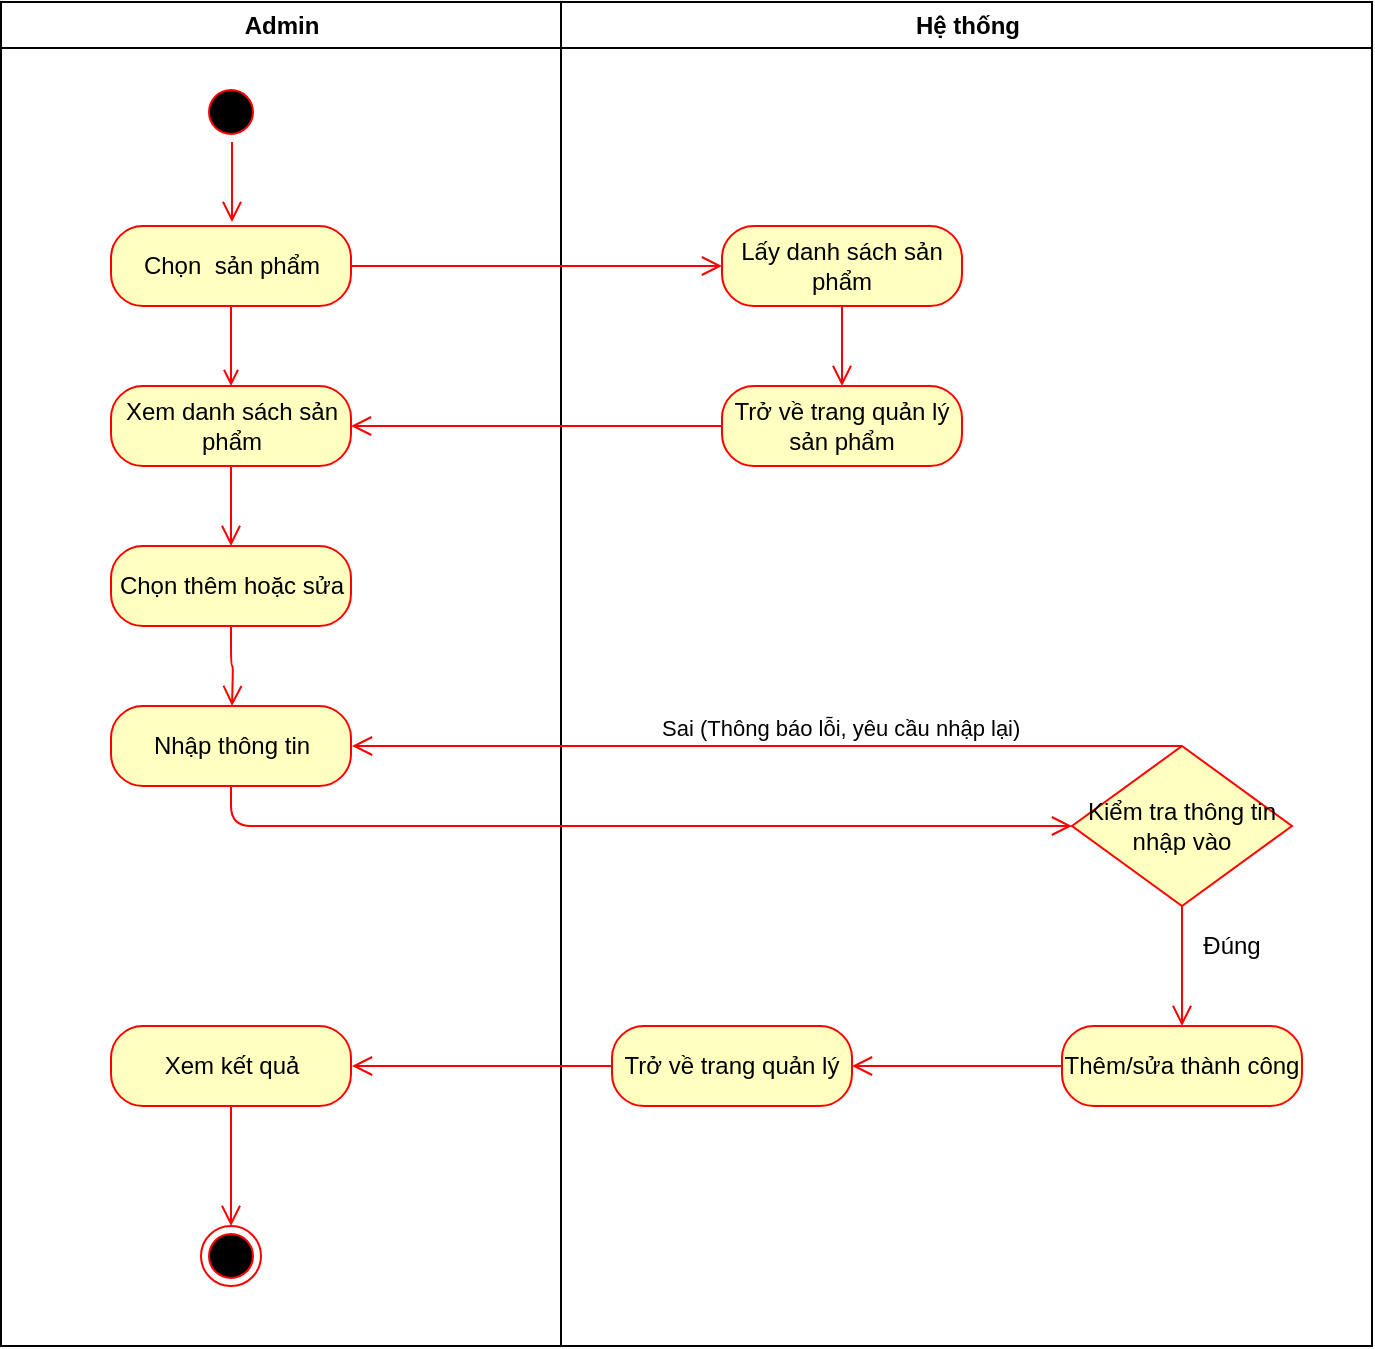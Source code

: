<mxfile version="15.9.6" type="device"><diagram name="Page-1" id="e7e014a7-5840-1c2e-5031-d8a46d1fe8dd"><mxGraphModel dx="1278" dy="547" grid="1" gridSize="10" guides="1" tooltips="1" connect="1" arrows="1" fold="1" page="1" pageScale="1" pageWidth="1169" pageHeight="826" background="none" math="0" shadow="0"><root><mxCell id="0"/><mxCell id="1" parent="0"/><mxCell id="2" value="Admin" style="swimlane;whiteSpace=wrap" parent="1" vertex="1"><mxGeometry x="164.5" y="128" width="280" height="672" as="geometry"/></mxCell><mxCell id="5" value="" style="ellipse;shape=startState;fillColor=#000000;strokeColor=#ff0000;" parent="2" vertex="1"><mxGeometry x="100" y="40" width="30" height="30" as="geometry"/></mxCell><mxCell id="6" value="" style="edgeStyle=elbowEdgeStyle;elbow=horizontal;verticalAlign=bottom;endArrow=open;endSize=8;strokeColor=#FF0000;endFill=1;rounded=0" parent="2" source="5" edge="1"><mxGeometry x="100" y="40" as="geometry"><mxPoint x="115.5" y="110" as="targetPoint"/></mxGeometry></mxCell><mxCell id="9" value="" style="endArrow=open;strokeColor=#FF0000;endFill=1;rounded=0;exitX=0.5;exitY=1;exitDx=0;exitDy=0;entryX=0.5;entryY=0;entryDx=0;entryDy=0;" parent="2" source="aqyo2J0ab9M-zC6qbVzu-41" target="aqyo2J0ab9M-zC6qbVzu-54" edge="1"><mxGeometry relative="1" as="geometry"><mxPoint x="115" y="160" as="sourcePoint"/><mxPoint x="155.5" y="202" as="targetPoint"/></mxGeometry></mxCell><mxCell id="aqyo2J0ab9M-zC6qbVzu-41" value="Chọn&amp;nbsp; sản phẩm" style="rounded=1;whiteSpace=wrap;html=1;arcSize=40;fontColor=#000000;fillColor=#ffffc0;strokeColor=#ff0000;" parent="2" vertex="1"><mxGeometry x="55" y="112" width="120" height="40" as="geometry"/></mxCell><mxCell id="aqyo2J0ab9M-zC6qbVzu-54" value="Xem danh sách sản phẩm" style="rounded=1;whiteSpace=wrap;html=1;arcSize=40;fontColor=#000000;fillColor=#ffffc0;strokeColor=#ff0000;" parent="2" vertex="1"><mxGeometry x="55" y="192" width="120" height="40" as="geometry"/></mxCell><mxCell id="aqyo2J0ab9M-zC6qbVzu-55" value="" style="edgeStyle=orthogonalEdgeStyle;html=1;verticalAlign=bottom;endArrow=open;endSize=8;strokeColor=#ff0000;entryX=0.5;entryY=0;entryDx=0;entryDy=0;" parent="2" source="aqyo2J0ab9M-zC6qbVzu-54" target="aqyo2J0ab9M-zC6qbVzu-56" edge="1"><mxGeometry relative="1" as="geometry"><mxPoint x="115" y="322" as="targetPoint"/></mxGeometry></mxCell><mxCell id="aqyo2J0ab9M-zC6qbVzu-56" value="Chọn thêm hoặc sửa" style="rounded=1;whiteSpace=wrap;html=1;arcSize=40;fontColor=#000000;fillColor=#ffffc0;strokeColor=#ff0000;" parent="2" vertex="1"><mxGeometry x="55" y="272" width="120" height="40" as="geometry"/></mxCell><mxCell id="aqyo2J0ab9M-zC6qbVzu-57" value="" style="edgeStyle=orthogonalEdgeStyle;html=1;verticalAlign=bottom;endArrow=open;endSize=8;strokeColor=#ff0000;" parent="2" source="aqyo2J0ab9M-zC6qbVzu-56" edge="1"><mxGeometry relative="1" as="geometry"><mxPoint x="115.5" y="352" as="targetPoint"/></mxGeometry></mxCell><mxCell id="aqyo2J0ab9M-zC6qbVzu-58" value="Nhập thông tin" style="rounded=1;whiteSpace=wrap;html=1;arcSize=40;fontColor=#000000;fillColor=#ffffc0;strokeColor=#ff0000;" parent="2" vertex="1"><mxGeometry x="55" y="352" width="120" height="40" as="geometry"/></mxCell><mxCell id="aqyo2J0ab9M-zC6qbVzu-75" value="Xem kết quả" style="rounded=1;whiteSpace=wrap;html=1;arcSize=40;fontColor=#000000;fillColor=#ffffc0;strokeColor=#ff0000;" parent="2" vertex="1"><mxGeometry x="55" y="512" width="120" height="40" as="geometry"/></mxCell><mxCell id="aqyo2J0ab9M-zC6qbVzu-76" value="" style="edgeStyle=orthogonalEdgeStyle;html=1;verticalAlign=bottom;endArrow=open;endSize=8;strokeColor=#ff0000;" parent="2" source="aqyo2J0ab9M-zC6qbVzu-75" edge="1"><mxGeometry relative="1" as="geometry"><mxPoint x="115" y="612" as="targetPoint"/></mxGeometry></mxCell><mxCell id="aqyo2J0ab9M-zC6qbVzu-77" value="" style="ellipse;html=1;shape=endState;fillColor=#000000;strokeColor=#ff0000;" parent="2" vertex="1"><mxGeometry x="100" y="612" width="30" height="30" as="geometry"/></mxCell><mxCell id="3" value="Hệ thống" style="swimlane;whiteSpace=wrap" parent="1" vertex="1"><mxGeometry x="444.5" y="128" width="405.5" height="672" as="geometry"/></mxCell><mxCell id="aqyo2J0ab9M-zC6qbVzu-49" value="Lấy danh sách sản phẩm" style="rounded=1;whiteSpace=wrap;html=1;arcSize=40;fontColor=#000000;fillColor=#ffffc0;strokeColor=#ff0000;direction=west;" parent="3" vertex="1"><mxGeometry x="80.5" y="112" width="120" height="40" as="geometry"/></mxCell><mxCell id="aqyo2J0ab9M-zC6qbVzu-50" value="" style="edgeStyle=orthogonalEdgeStyle;html=1;verticalAlign=bottom;endArrow=open;endSize=8;strokeColor=#ff0000;entryX=0.5;entryY=0;entryDx=0;entryDy=0;" parent="3" source="aqyo2J0ab9M-zC6qbVzu-49" target="aqyo2J0ab9M-zC6qbVzu-51" edge="1"><mxGeometry relative="1" as="geometry"><mxPoint x="140.5" y="212" as="targetPoint"/></mxGeometry></mxCell><mxCell id="aqyo2J0ab9M-zC6qbVzu-51" value="Trở về trang quản lý sản phẩm" style="rounded=1;whiteSpace=wrap;html=1;arcSize=40;fontColor=#000000;fillColor=#ffffc0;strokeColor=#ff0000;" parent="3" vertex="1"><mxGeometry x="80.5" y="192" width="120" height="40" as="geometry"/></mxCell><mxCell id="aqyo2J0ab9M-zC6qbVzu-62" value="Kiểm tra thông tin nhập vào" style="rhombus;whiteSpace=wrap;html=1;fillColor=#ffffc0;strokeColor=#ff0000;" parent="3" vertex="1"><mxGeometry x="255.5" y="372" width="110" height="80" as="geometry"/></mxCell><mxCell id="aqyo2J0ab9M-zC6qbVzu-70" value="Đúng" style="text;html=1;strokeColor=none;fillColor=none;align=center;verticalAlign=middle;whiteSpace=wrap;rounded=0;" parent="3" vertex="1"><mxGeometry x="315.5" y="462" width="40" height="20" as="geometry"/></mxCell><mxCell id="aqyo2J0ab9M-zC6qbVzu-71" value="Thêm/sửa thành công" style="rounded=1;whiteSpace=wrap;html=1;arcSize=40;fontColor=#000000;fillColor=#ffffc0;strokeColor=#ff0000;" parent="3" vertex="1"><mxGeometry x="250.5" y="512" width="120" height="40" as="geometry"/></mxCell><mxCell id="aqyo2J0ab9M-zC6qbVzu-72" value="" style="edgeStyle=orthogonalEdgeStyle;html=1;verticalAlign=bottom;endArrow=open;endSize=8;strokeColor=#ff0000;entryX=1;entryY=0.5;entryDx=0;entryDy=0;" parent="3" source="aqyo2J0ab9M-zC6qbVzu-71" target="aqyo2J0ab9M-zC6qbVzu-73" edge="1"><mxGeometry relative="1" as="geometry"><mxPoint x="215.5" y="612" as="targetPoint"/></mxGeometry></mxCell><mxCell id="aqyo2J0ab9M-zC6qbVzu-63" value="" style="edgeStyle=orthogonalEdgeStyle;html=1;align=left;verticalAlign=bottom;endArrow=open;endSize=8;strokeColor=#ff0000;entryX=0.5;entryY=0;entryDx=0;entryDy=0;" parent="3" source="aqyo2J0ab9M-zC6qbVzu-62" target="aqyo2J0ab9M-zC6qbVzu-71" edge="1"><mxGeometry x="-0.6" y="25" relative="1" as="geometry"><mxPoint x="220.5" y="512" as="targetPoint"/><mxPoint as="offset"/></mxGeometry></mxCell><mxCell id="aqyo2J0ab9M-zC6qbVzu-73" value="Trở về trang quản lý" style="rounded=1;whiteSpace=wrap;html=1;arcSize=40;fontColor=#000000;fillColor=#ffffc0;strokeColor=#ff0000;" parent="3" vertex="1"><mxGeometry x="25.5" y="512" width="120" height="40" as="geometry"/></mxCell><mxCell id="aqyo2J0ab9M-zC6qbVzu-74" value="" style="edgeStyle=orthogonalEdgeStyle;html=1;verticalAlign=bottom;endArrow=open;endSize=8;strokeColor=#ff0000;" parent="3" source="aqyo2J0ab9M-zC6qbVzu-73" edge="1"><mxGeometry relative="1" as="geometry"><mxPoint x="-104.5" y="532" as="targetPoint"/></mxGeometry></mxCell><mxCell id="aqyo2J0ab9M-zC6qbVzu-42" value="" style="edgeStyle=orthogonalEdgeStyle;html=1;verticalAlign=bottom;endArrow=open;endSize=8;strokeColor=#ff0000;entryX=1;entryY=0.5;entryDx=0;entryDy=0;" parent="1" source="aqyo2J0ab9M-zC6qbVzu-41" target="aqyo2J0ab9M-zC6qbVzu-49" edge="1"><mxGeometry relative="1" as="geometry"><mxPoint x="520" y="260" as="targetPoint"/></mxGeometry></mxCell><mxCell id="aqyo2J0ab9M-zC6qbVzu-52" value="" style="edgeStyle=orthogonalEdgeStyle;html=1;verticalAlign=bottom;endArrow=open;endSize=8;strokeColor=#ff0000;entryX=1;entryY=0.5;entryDx=0;entryDy=0;" parent="1" source="aqyo2J0ab9M-zC6qbVzu-51" target="aqyo2J0ab9M-zC6qbVzu-54" edge="1"><mxGeometry relative="1" as="geometry"><mxPoint x="380" y="350" as="targetPoint"/></mxGeometry></mxCell><mxCell id="aqyo2J0ab9M-zC6qbVzu-59" value="" style="edgeStyle=orthogonalEdgeStyle;html=1;verticalAlign=bottom;endArrow=open;endSize=8;strokeColor=#ff0000;exitX=0.5;exitY=1;exitDx=0;exitDy=0;entryX=0;entryY=0.5;entryDx=0;entryDy=0;" parent="1" source="aqyo2J0ab9M-zC6qbVzu-58" target="aqyo2J0ab9M-zC6qbVzu-62" edge="1"><mxGeometry relative="1" as="geometry"><mxPoint x="410" y="550" as="targetPoint"/></mxGeometry></mxCell><mxCell id="aqyo2J0ab9M-zC6qbVzu-66" value="Sai (Thông báo lỗi, yêu cầu nhập lại)" style="edgeStyle=orthogonalEdgeStyle;html=1;align=left;verticalAlign=bottom;endArrow=open;endSize=8;strokeColor=#ff0000;exitX=0.5;exitY=0;exitDx=0;exitDy=0;" parent="1" source="aqyo2J0ab9M-zC6qbVzu-62" edge="1"><mxGeometry x="0.262" relative="1" as="geometry"><mxPoint x="340" y="500" as="targetPoint"/><mxPoint x="444.5" y="473" as="sourcePoint"/><Array as="points"><mxPoint x="535" y="500"/></Array><mxPoint as="offset"/></mxGeometry></mxCell></root></mxGraphModel></diagram></mxfile>